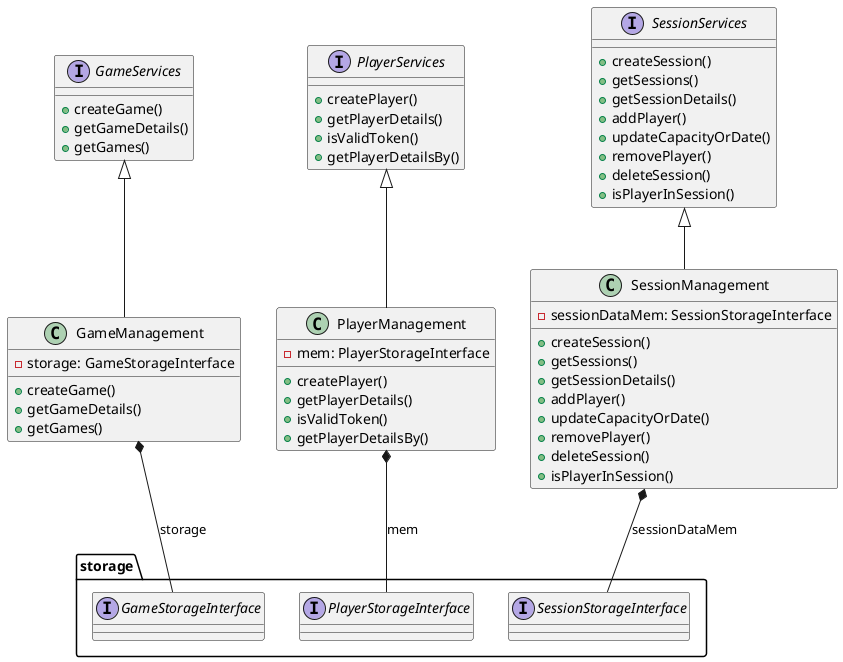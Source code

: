 @startuml
'https://plantuml.com/sequence-diagram

interface GameServices {
    +createGame()
    +getGameDetails()
    +getGames()
}

interface PlayerServices {
    +createPlayer()
    +getPlayerDetails()
    +isValidToken()
    +getPlayerDetailsBy()
}

interface SessionServices {
    + createSession()
    + getSessions()
    + getSessionDetails()
    + addPlayer()
    + updateCapacityOrDate()
    + removePlayer()
    + deleteSession()
    + isPlayerInSession()
}

class GameManagement {
    +createGame()
    +getGameDetails()
    +getGames()
    -storage: GameStorageInterface
}

class PlayerManagement {
    +createPlayer()
    +getPlayerDetails()
    +isValidToken()
    +getPlayerDetailsBy()
    -mem: PlayerStorageInterface
}

class SessionManagement {
    + createSession()
    + getSessions()
    + getSessionDetails()
    + addPlayer()
    + updateCapacityOrDate()
    + removePlayer()
    + deleteSession()
    + isPlayerInSession()
    -sessionDataMem: SessionStorageInterface
}

GameServices <|-- GameManagement
PlayerServices <|-- PlayerManagement
SessionServices <|-- SessionManagement

package storage {
   interface GameStorageInterface
   interface PlayerStorageInterface
   interface SessionStorageInterface

}

GameManagement *-- storage.GameStorageInterface : storage
PlayerManagement *-- storage.PlayerStorageInterface : mem
SessionManagement *-- storage.SessionStorageInterface : sessionDataMem


@enduml